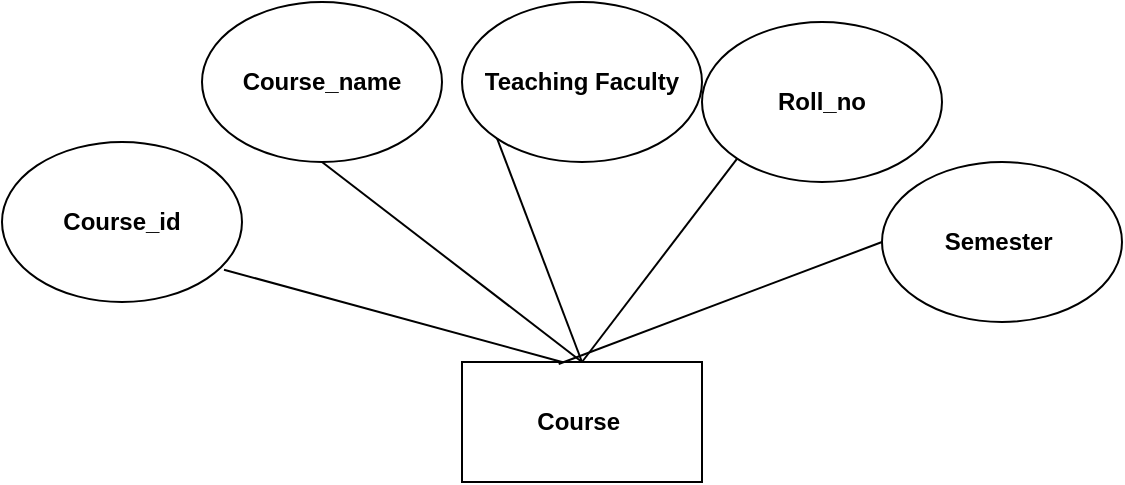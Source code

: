 <mxfile version="14.7.0" type="github">
  <diagram id="R2lEEEUBdFMjLlhIrx00" name="Page-1">
    <mxGraphModel dx="1038" dy="548" grid="0" gridSize="10" guides="1" tooltips="1" connect="1" arrows="1" fold="1" page="0" pageScale="1" pageWidth="850" pageHeight="1100" math="0" shadow="0" extFonts="Permanent Marker^https://fonts.googleapis.com/css?family=Permanent+Marker">
      <root>
        <mxCell id="0" />
        <mxCell id="1" parent="0" />
        <mxCell id="SNxAoU-3RULWA9QFyZii-1" value="Course&amp;nbsp;" style="rounded=0;whiteSpace=wrap;html=1;fontStyle=1" vertex="1" parent="1">
          <mxGeometry x="360" y="250" width="120" height="60" as="geometry" />
        </mxCell>
        <mxCell id="SNxAoU-3RULWA9QFyZii-2" value="Course_id" style="ellipse;whiteSpace=wrap;html=1;fontStyle=1" vertex="1" parent="1">
          <mxGeometry x="130" y="140" width="120" height="80" as="geometry" />
        </mxCell>
        <mxCell id="SNxAoU-3RULWA9QFyZii-3" value="Semester&amp;nbsp;" style="ellipse;whiteSpace=wrap;html=1;fontStyle=1" vertex="1" parent="1">
          <mxGeometry x="570" y="150" width="120" height="80" as="geometry" />
        </mxCell>
        <mxCell id="SNxAoU-3RULWA9QFyZii-4" value="Course_name" style="ellipse;whiteSpace=wrap;html=1;fontStyle=1" vertex="1" parent="1">
          <mxGeometry x="230" y="70" width="120" height="80" as="geometry" />
        </mxCell>
        <mxCell id="SNxAoU-3RULWA9QFyZii-5" value="Teaching Faculty" style="ellipse;whiteSpace=wrap;html=1;fontStyle=1" vertex="1" parent="1">
          <mxGeometry x="360" y="70" width="120" height="80" as="geometry" />
        </mxCell>
        <mxCell id="SNxAoU-3RULWA9QFyZii-7" value="Roll_no" style="ellipse;whiteSpace=wrap;html=1;fontStyle=1" vertex="1" parent="1">
          <mxGeometry x="480" y="80" width="120" height="80" as="geometry" />
        </mxCell>
        <mxCell id="SNxAoU-3RULWA9QFyZii-8" value="" style="endArrow=none;html=1;exitX=0.925;exitY=0.798;exitDx=0;exitDy=0;exitPerimeter=0;fontStyle=1" edge="1" parent="1" source="SNxAoU-3RULWA9QFyZii-2">
          <mxGeometry width="50" height="50" relative="1" as="geometry">
            <mxPoint x="400" y="310" as="sourcePoint" />
            <mxPoint x="410" y="250" as="targetPoint" />
          </mxGeometry>
        </mxCell>
        <mxCell id="SNxAoU-3RULWA9QFyZii-9" value="" style="endArrow=none;html=1;exitX=0;exitY=1;exitDx=0;exitDy=0;entryX=0.5;entryY=0;entryDx=0;entryDy=0;fontStyle=1" edge="1" parent="1" source="SNxAoU-3RULWA9QFyZii-5" target="SNxAoU-3RULWA9QFyZii-1">
          <mxGeometry width="50" height="50" relative="1" as="geometry">
            <mxPoint x="350.0" y="160.0" as="sourcePoint" />
            <mxPoint x="513.96" y="206.16" as="targetPoint" />
          </mxGeometry>
        </mxCell>
        <mxCell id="SNxAoU-3RULWA9QFyZii-10" value="" style="endArrow=none;html=1;exitX=0.5;exitY=1;exitDx=0;exitDy=0;fontStyle=1" edge="1" parent="1" source="SNxAoU-3RULWA9QFyZii-4">
          <mxGeometry width="50" height="50" relative="1" as="geometry">
            <mxPoint x="270.0" y="160.0" as="sourcePoint" />
            <mxPoint x="420" y="250" as="targetPoint" />
          </mxGeometry>
        </mxCell>
        <mxCell id="SNxAoU-3RULWA9QFyZii-11" value="" style="endArrow=none;html=1;exitX=0;exitY=0.5;exitDx=0;exitDy=0;entryX=0.403;entryY=0.017;entryDx=0;entryDy=0;entryPerimeter=0;fontStyle=1" edge="1" parent="1" source="SNxAoU-3RULWA9QFyZii-3" target="SNxAoU-3RULWA9QFyZii-1">
          <mxGeometry width="50" height="50" relative="1" as="geometry">
            <mxPoint x="370.0" y="183.84" as="sourcePoint" />
            <mxPoint x="533.96" y="230" as="targetPoint" />
          </mxGeometry>
        </mxCell>
        <mxCell id="SNxAoU-3RULWA9QFyZii-12" value="" style="endArrow=none;html=1;exitX=0;exitY=1;exitDx=0;exitDy=0;entryX=0.5;entryY=0;entryDx=0;entryDy=0;fontStyle=1" edge="1" parent="1" source="SNxAoU-3RULWA9QFyZii-7" target="SNxAoU-3RULWA9QFyZii-1">
          <mxGeometry width="50" height="50" relative="1" as="geometry">
            <mxPoint x="450" y="190.0" as="sourcePoint" />
            <mxPoint x="613.96" y="236.16" as="targetPoint" />
          </mxGeometry>
        </mxCell>
      </root>
    </mxGraphModel>
  </diagram>
</mxfile>
